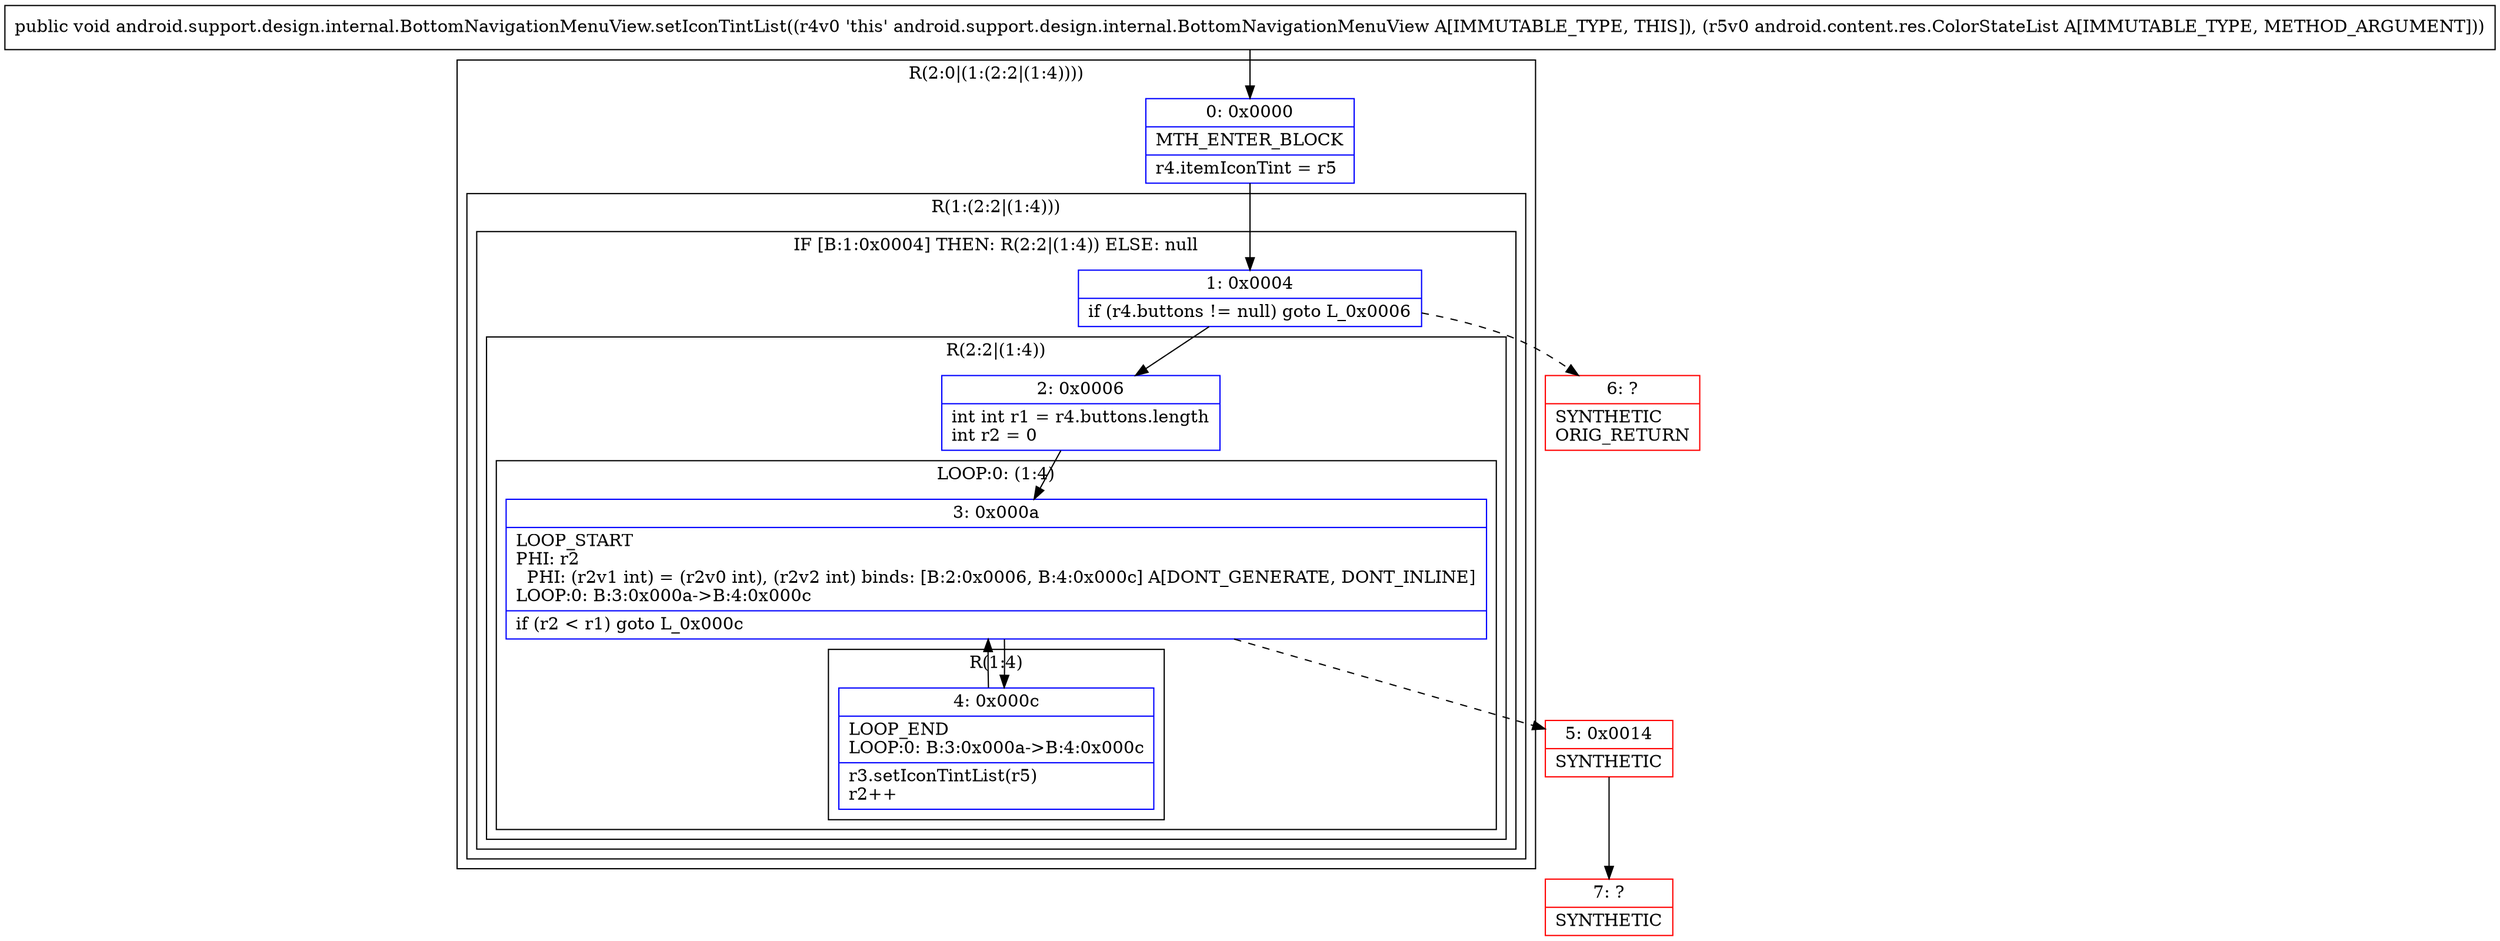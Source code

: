 digraph "CFG forandroid.support.design.internal.BottomNavigationMenuView.setIconTintList(Landroid\/content\/res\/ColorStateList;)V" {
subgraph cluster_Region_5063309 {
label = "R(2:0|(1:(2:2|(1:4))))";
node [shape=record,color=blue];
Node_0 [shape=record,label="{0\:\ 0x0000|MTH_ENTER_BLOCK\l|r4.itemIconTint = r5\l}"];
subgraph cluster_Region_1005164778 {
label = "R(1:(2:2|(1:4)))";
node [shape=record,color=blue];
subgraph cluster_IfRegion_828594471 {
label = "IF [B:1:0x0004] THEN: R(2:2|(1:4)) ELSE: null";
node [shape=record,color=blue];
Node_1 [shape=record,label="{1\:\ 0x0004|if (r4.buttons != null) goto L_0x0006\l}"];
subgraph cluster_Region_1292273266 {
label = "R(2:2|(1:4))";
node [shape=record,color=blue];
Node_2 [shape=record,label="{2\:\ 0x0006|int int r1 = r4.buttons.length\lint r2 = 0\l}"];
subgraph cluster_LoopRegion_99180342 {
label = "LOOP:0: (1:4)";
node [shape=record,color=blue];
Node_3 [shape=record,label="{3\:\ 0x000a|LOOP_START\lPHI: r2 \l  PHI: (r2v1 int) = (r2v0 int), (r2v2 int) binds: [B:2:0x0006, B:4:0x000c] A[DONT_GENERATE, DONT_INLINE]\lLOOP:0: B:3:0x000a\-\>B:4:0x000c\l|if (r2 \< r1) goto L_0x000c\l}"];
subgraph cluster_Region_412160619 {
label = "R(1:4)";
node [shape=record,color=blue];
Node_4 [shape=record,label="{4\:\ 0x000c|LOOP_END\lLOOP:0: B:3:0x000a\-\>B:4:0x000c\l|r3.setIconTintList(r5)\lr2++\l}"];
}
}
}
}
}
}
Node_5 [shape=record,color=red,label="{5\:\ 0x0014|SYNTHETIC\l}"];
Node_6 [shape=record,color=red,label="{6\:\ ?|SYNTHETIC\lORIG_RETURN\l}"];
Node_7 [shape=record,color=red,label="{7\:\ ?|SYNTHETIC\l}"];
MethodNode[shape=record,label="{public void android.support.design.internal.BottomNavigationMenuView.setIconTintList((r4v0 'this' android.support.design.internal.BottomNavigationMenuView A[IMMUTABLE_TYPE, THIS]), (r5v0 android.content.res.ColorStateList A[IMMUTABLE_TYPE, METHOD_ARGUMENT])) }"];
MethodNode -> Node_0;
Node_0 -> Node_1;
Node_1 -> Node_2;
Node_1 -> Node_6[style=dashed];
Node_2 -> Node_3;
Node_3 -> Node_4;
Node_3 -> Node_5[style=dashed];
Node_4 -> Node_3;
Node_5 -> Node_7;
}

